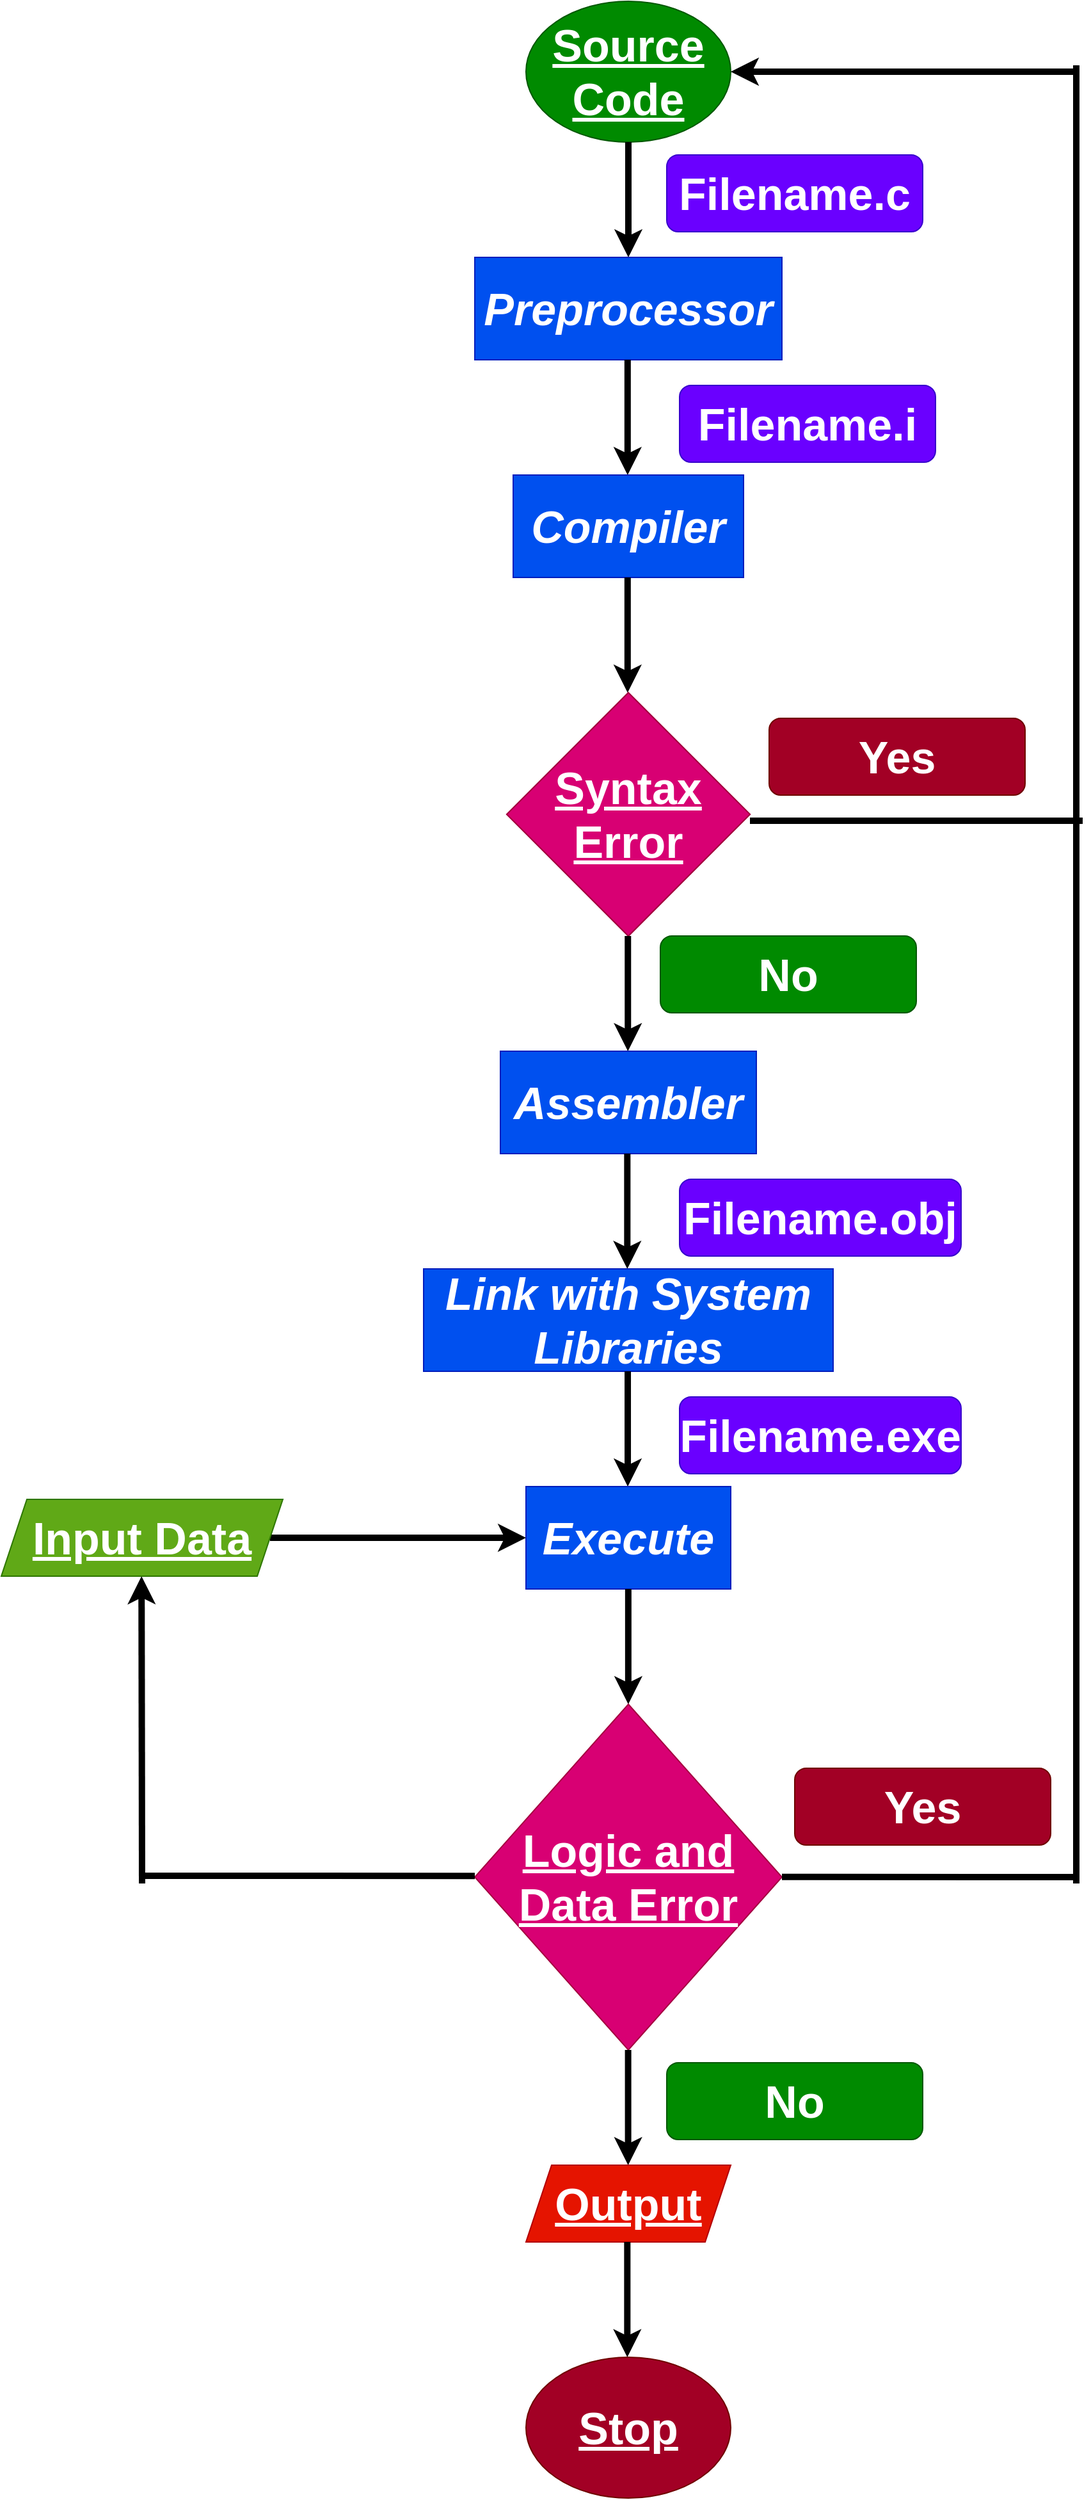 <mxfile>
    <diagram id="28KP0s1gRTex0WmPDPye" name="Page-1">
        <mxGraphModel dx="2338" dy="1188" grid="1" gridSize="10" guides="1" tooltips="1" connect="1" arrows="1" fold="1" page="1" pageScale="1" pageWidth="850" pageHeight="1100" math="0" shadow="0">
            <root>
                <mxCell id="0"/>
                <mxCell id="1" parent="0"/>
                <mxCell id="2" value="&lt;font style=&quot;font-size: 35px;&quot;&gt;&lt;b&gt;&lt;u&gt;Source Code&lt;/u&gt;&lt;/b&gt;&lt;/font&gt;" style="ellipse;whiteSpace=wrap;html=1;fillColor=#008a00;fontColor=#ffffff;strokeColor=#005700;" vertex="1" parent="1">
                    <mxGeometry x="320" y="120" width="160" height="110" as="geometry"/>
                </mxCell>
                <mxCell id="6" value="" style="endArrow=classic;html=1;fontSize=35;exitX=0.5;exitY=1;exitDx=0;exitDy=0;strokeWidth=5;" edge="1" parent="1" source="2">
                    <mxGeometry width="50" height="50" relative="1" as="geometry">
                        <mxPoint x="410" y="320" as="sourcePoint"/>
                        <mxPoint x="400" y="320" as="targetPoint"/>
                    </mxGeometry>
                </mxCell>
                <mxCell id="7" value="&lt;b&gt;&lt;i&gt;Preprocessor&lt;/i&gt;&lt;/b&gt;" style="rounded=0;whiteSpace=wrap;html=1;fontSize=35;fillColor=#0050ef;fontColor=#ffffff;strokeColor=#001DBC;" vertex="1" parent="1">
                    <mxGeometry x="280" y="320" width="240" height="80" as="geometry"/>
                </mxCell>
                <mxCell id="8" value="" style="endArrow=classic;html=1;fontSize=35;exitX=0.5;exitY=1;exitDx=0;exitDy=0;strokeWidth=5;" edge="1" parent="1">
                    <mxGeometry width="50" height="50" relative="1" as="geometry">
                        <mxPoint x="399.41" y="400" as="sourcePoint"/>
                        <mxPoint x="399.41" y="490" as="targetPoint"/>
                    </mxGeometry>
                </mxCell>
                <mxCell id="9" value="&lt;b&gt;&lt;i&gt;Compiler&lt;/i&gt;&lt;/b&gt;" style="rounded=0;whiteSpace=wrap;html=1;fontSize=35;fillColor=#0050ef;fontColor=#ffffff;strokeColor=#001DBC;" vertex="1" parent="1">
                    <mxGeometry x="310" y="490" width="180" height="80" as="geometry"/>
                </mxCell>
                <mxCell id="10" value="" style="endArrow=classic;html=1;fontSize=35;exitX=0.5;exitY=1;exitDx=0;exitDy=0;strokeWidth=5;" edge="1" parent="1">
                    <mxGeometry width="50" height="50" relative="1" as="geometry">
                        <mxPoint x="399.41" y="570" as="sourcePoint"/>
                        <mxPoint x="399.41" y="660" as="targetPoint"/>
                    </mxGeometry>
                </mxCell>
                <mxCell id="11" value="Syntax Error" style="rhombus;whiteSpace=wrap;html=1;fontSize=35;fillColor=#d80073;fontColor=#ffffff;strokeColor=#A50040;" vertex="1" parent="1">
                    <mxGeometry x="305" y="660" width="190" height="190" as="geometry"/>
                </mxCell>
                <mxCell id="15" value="" style="endArrow=none;html=1;strokeWidth=5;fontSize=35;" edge="1" parent="1">
                    <mxGeometry width="50" height="50" relative="1" as="geometry">
                        <mxPoint x="495" y="760" as="sourcePoint"/>
                        <mxPoint x="755" y="760" as="targetPoint"/>
                    </mxGeometry>
                </mxCell>
                <mxCell id="16" value="&lt;b&gt;&lt;u&gt;Syntax Error&lt;/u&gt;&lt;/b&gt;" style="rhombus;whiteSpace=wrap;html=1;fontSize=35;fillColor=#d80073;fontColor=#ffffff;strokeColor=#A50040;" vertex="1" parent="1">
                    <mxGeometry x="305" y="660" width="190" height="190" as="geometry"/>
                </mxCell>
                <mxCell id="17" value="" style="endArrow=none;html=1;strokeWidth=5;fontSize=35;" edge="1" parent="1">
                    <mxGeometry width="50" height="50" relative="1" as="geometry">
                        <mxPoint x="750" y="760" as="sourcePoint"/>
                        <mxPoint x="750" y="170" as="targetPoint"/>
                    </mxGeometry>
                </mxCell>
                <mxCell id="18" value="" style="endArrow=classic;html=1;strokeWidth=5;fontSize=35;entryX=1;entryY=0.5;entryDx=0;entryDy=0;" edge="1" parent="1" target="2">
                    <mxGeometry width="50" height="50" relative="1" as="geometry">
                        <mxPoint x="750" y="175" as="sourcePoint"/>
                        <mxPoint x="570" y="150" as="targetPoint"/>
                    </mxGeometry>
                </mxCell>
                <mxCell id="19" value="" style="endArrow=classic;html=1;fontSize=35;exitX=0.5;exitY=1;exitDx=0;exitDy=0;strokeWidth=5;" edge="1" parent="1">
                    <mxGeometry width="50" height="50" relative="1" as="geometry">
                        <mxPoint x="399.63" y="850" as="sourcePoint"/>
                        <mxPoint x="399.63" y="940" as="targetPoint"/>
                    </mxGeometry>
                </mxCell>
                <mxCell id="20" value="&lt;b&gt;&lt;i&gt;Assembler&lt;/i&gt;&lt;/b&gt;" style="rounded=0;whiteSpace=wrap;html=1;fontSize=35;fillColor=#0050ef;fontColor=#ffffff;strokeColor=#001DBC;" vertex="1" parent="1">
                    <mxGeometry x="300" y="940" width="200" height="80" as="geometry"/>
                </mxCell>
                <mxCell id="21" value="" style="endArrow=classic;html=1;fontSize=35;exitX=0.5;exitY=1;exitDx=0;exitDy=0;strokeWidth=5;" edge="1" parent="1">
                    <mxGeometry width="50" height="50" relative="1" as="geometry">
                        <mxPoint x="399.17" y="1020" as="sourcePoint"/>
                        <mxPoint x="399.17" y="1110" as="targetPoint"/>
                    </mxGeometry>
                </mxCell>
                <mxCell id="22" value="&lt;b&gt;&lt;i&gt;Link with System Libraries&lt;/i&gt;&lt;/b&gt;" style="rounded=0;whiteSpace=wrap;html=1;fontSize=35;fillColor=#0050ef;fontColor=#ffffff;strokeColor=#001DBC;" vertex="1" parent="1">
                    <mxGeometry x="240" y="1110" width="320" height="80" as="geometry"/>
                </mxCell>
                <mxCell id="23" value="" style="endArrow=classic;html=1;fontSize=35;exitX=0.5;exitY=1;exitDx=0;exitDy=0;strokeWidth=5;" edge="1" parent="1">
                    <mxGeometry width="50" height="50" relative="1" as="geometry">
                        <mxPoint x="399.52" y="1190" as="sourcePoint"/>
                        <mxPoint x="399.52" y="1280" as="targetPoint"/>
                    </mxGeometry>
                </mxCell>
                <mxCell id="24" value="&lt;b&gt;&lt;i&gt;Execute&lt;/i&gt;&lt;/b&gt;" style="rounded=0;whiteSpace=wrap;html=1;fontSize=35;fillColor=#0050ef;fontColor=#ffffff;strokeColor=#001DBC;" vertex="1" parent="1">
                    <mxGeometry x="320" y="1280" width="160" height="80" as="geometry"/>
                </mxCell>
                <mxCell id="26" value="" style="endArrow=classic;html=1;fontSize=35;exitX=0.5;exitY=1;exitDx=0;exitDy=0;strokeWidth=5;" edge="1" parent="1">
                    <mxGeometry width="50" height="50" relative="1" as="geometry">
                        <mxPoint x="399.93" y="1360" as="sourcePoint"/>
                        <mxPoint x="399.93" y="1450.0" as="targetPoint"/>
                    </mxGeometry>
                </mxCell>
                <mxCell id="27" value="&lt;b&gt;&lt;u&gt;Logic and Data Error&lt;/u&gt;&lt;/b&gt;" style="rhombus;whiteSpace=wrap;html=1;fontSize=35;fillColor=#d80073;fontColor=#ffffff;strokeColor=#A50040;" vertex="1" parent="1">
                    <mxGeometry x="280" y="1450" width="240" height="270" as="geometry"/>
                </mxCell>
                <mxCell id="28" value="" style="endArrow=none;html=1;strokeWidth=5;fontSize=35;" edge="1" parent="1">
                    <mxGeometry width="50" height="50" relative="1" as="geometry">
                        <mxPoint x="520" y="1584.9" as="sourcePoint"/>
                        <mxPoint x="750" y="1585" as="targetPoint"/>
                    </mxGeometry>
                </mxCell>
                <mxCell id="29" value="" style="endArrow=none;html=1;strokeWidth=5;fontSize=35;" edge="1" parent="1">
                    <mxGeometry width="50" height="50" relative="1" as="geometry">
                        <mxPoint x="750" y="1590" as="sourcePoint"/>
                        <mxPoint x="750" y="760" as="targetPoint"/>
                    </mxGeometry>
                </mxCell>
                <mxCell id="30" value="" style="endArrow=none;html=1;strokeWidth=5;fontSize=35;" edge="1" parent="1">
                    <mxGeometry width="50" height="50" relative="1" as="geometry">
                        <mxPoint x="20" y="1584" as="sourcePoint"/>
                        <mxPoint x="280" y="1584.1" as="targetPoint"/>
                    </mxGeometry>
                </mxCell>
                <mxCell id="33" value="" style="endArrow=classic;html=1;fontSize=35;exitX=0.5;exitY=1;exitDx=0;exitDy=0;strokeWidth=5;" edge="1" parent="1">
                    <mxGeometry width="50" height="50" relative="1" as="geometry">
                        <mxPoint x="399.81" y="1720" as="sourcePoint"/>
                        <mxPoint x="399.81" y="1810" as="targetPoint"/>
                    </mxGeometry>
                </mxCell>
                <mxCell id="34" value="&lt;b&gt;&lt;u&gt;Output&lt;/u&gt;&lt;/b&gt;" style="shape=parallelogram;perimeter=parallelogramPerimeter;whiteSpace=wrap;html=1;fixedSize=1;fontSize=35;fillColor=#e51400;fontColor=#ffffff;strokeColor=#B20000;" vertex="1" parent="1">
                    <mxGeometry x="320" y="1810" width="160" height="60" as="geometry"/>
                </mxCell>
                <mxCell id="35" value="" style="endArrow=classic;html=1;fontSize=35;exitX=0.5;exitY=1;exitDx=0;exitDy=0;strokeWidth=5;" edge="1" parent="1">
                    <mxGeometry width="50" height="50" relative="1" as="geometry">
                        <mxPoint x="399.17" y="1870" as="sourcePoint"/>
                        <mxPoint x="399.17" y="1960" as="targetPoint"/>
                    </mxGeometry>
                </mxCell>
                <mxCell id="36" value="&lt;font style=&quot;font-size: 35px;&quot;&gt;&lt;b&gt;&lt;u&gt;Stop&lt;/u&gt;&lt;/b&gt;&lt;/font&gt;" style="ellipse;whiteSpace=wrap;html=1;fillColor=#a20025;fontColor=#ffffff;strokeColor=#6F0000;" vertex="1" parent="1">
                    <mxGeometry x="320" y="1960" width="160" height="110" as="geometry"/>
                </mxCell>
                <mxCell id="37" value="&lt;b&gt;Filename.c&lt;/b&gt;" style="rounded=1;whiteSpace=wrap;html=1;fontSize=35;fillColor=#6a00ff;fontColor=#ffffff;strokeColor=#3700CC;" vertex="1" parent="1">
                    <mxGeometry x="430" y="240" width="200" height="60" as="geometry"/>
                </mxCell>
                <mxCell id="38" value="&lt;b&gt;Filename.i&lt;/b&gt;" style="rounded=1;whiteSpace=wrap;html=1;fontSize=35;fillColor=#6a00ff;fontColor=#ffffff;strokeColor=#3700CC;" vertex="1" parent="1">
                    <mxGeometry x="440" y="420" width="200" height="60" as="geometry"/>
                </mxCell>
                <mxCell id="39" value="&lt;b&gt;Yes&lt;/b&gt;" style="rounded=1;whiteSpace=wrap;html=1;fontSize=35;fillColor=#a20025;fontColor=#ffffff;strokeColor=#6F0000;" vertex="1" parent="1">
                    <mxGeometry x="510" y="680" width="200" height="60" as="geometry"/>
                </mxCell>
                <mxCell id="40" value="&lt;b&gt;No&lt;/b&gt;" style="rounded=1;whiteSpace=wrap;html=1;fontSize=35;fillColor=#008a00;fontColor=#ffffff;strokeColor=#005700;" vertex="1" parent="1">
                    <mxGeometry x="425" y="850" width="200" height="60" as="geometry"/>
                </mxCell>
                <mxCell id="41" value="&lt;b&gt;Filename.obj&lt;/b&gt;" style="rounded=1;whiteSpace=wrap;html=1;fontSize=35;fillColor=#6a00ff;fontColor=#ffffff;strokeColor=#3700CC;" vertex="1" parent="1">
                    <mxGeometry x="440" y="1040" width="220" height="60" as="geometry"/>
                </mxCell>
                <mxCell id="42" value="&lt;b&gt;Filename.exe&lt;/b&gt;" style="rounded=1;whiteSpace=wrap;html=1;fontSize=35;fillColor=#6a00ff;fontColor=#ffffff;strokeColor=#3700CC;" vertex="1" parent="1">
                    <mxGeometry x="440" y="1210" width="220" height="60" as="geometry"/>
                </mxCell>
                <mxCell id="43" value="&lt;b&gt;Yes&lt;/b&gt;" style="rounded=1;whiteSpace=wrap;html=1;fontSize=35;fillColor=#a20025;fontColor=#ffffff;strokeColor=#6F0000;" vertex="1" parent="1">
                    <mxGeometry x="530" y="1500" width="200" height="60" as="geometry"/>
                </mxCell>
                <mxCell id="44" value="&lt;b&gt;No&lt;/b&gt;" style="rounded=1;whiteSpace=wrap;html=1;fontSize=35;fillColor=#008a00;fontColor=#ffffff;strokeColor=#005700;" vertex="1" parent="1">
                    <mxGeometry x="430" y="1730" width="200" height="60" as="geometry"/>
                </mxCell>
                <mxCell id="45" value="" style="endArrow=classic;html=1;strokeWidth=5;fontSize=35;" edge="1" parent="1">
                    <mxGeometry width="50" height="50" relative="1" as="geometry">
                        <mxPoint x="20" y="1590" as="sourcePoint"/>
                        <mxPoint x="19.6" y="1350" as="targetPoint"/>
                    </mxGeometry>
                </mxCell>
                <mxCell id="46" value="" style="endArrow=classic;html=1;strokeWidth=5;fontSize=35;entryX=0;entryY=0.5;entryDx=0;entryDy=0;" edge="1" parent="1" target="24">
                    <mxGeometry width="50" height="50" relative="1" as="geometry">
                        <mxPoint x="120" y="1320" as="sourcePoint"/>
                        <mxPoint x="200" y="1310" as="targetPoint"/>
                    </mxGeometry>
                </mxCell>
                <mxCell id="47" value="&lt;b&gt;&lt;u&gt;Input Data&lt;/u&gt;&lt;/b&gt;" style="shape=parallelogram;perimeter=parallelogramPerimeter;whiteSpace=wrap;html=1;fixedSize=1;fontSize=35;fillColor=#60a917;fontColor=#ffffff;strokeColor=#2D7600;" vertex="1" parent="1">
                    <mxGeometry x="-90" y="1290" width="220" height="60" as="geometry"/>
                </mxCell>
            </root>
        </mxGraphModel>
    </diagram>
</mxfile>